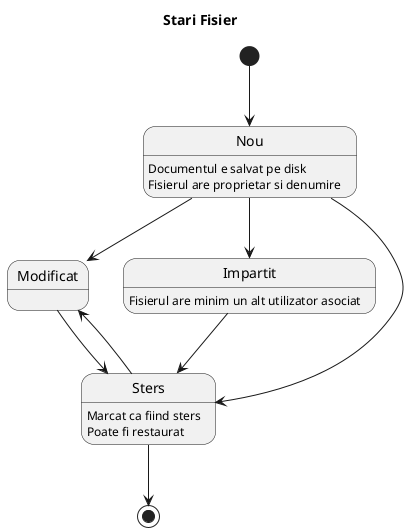 @startuml

title Stari Fisier

[*] --> Nou
Nou: Documentul e salvat pe disk
Nou: Fisierul are proprietar si denumire
Nou --> Modificat
Nou --> Impartit
Impartit: Fisierul are minim un alt utilizator asociat
Nou ---> Sters
Sters: Marcat ca fiind sters
Sters: Poate fi restaurat

Impartit --> Sters
Modificat --> Sters
Sters --> Modificat
Sters --> [*]
@enduml